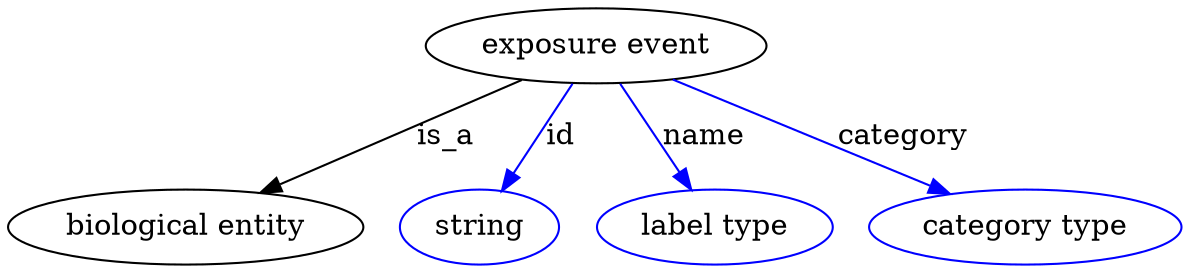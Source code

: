 digraph {
	graph [bb="0,0,459.74,123"];
	node [label="\N"];
	"exposure event"	[height=0.5,
		label="exposure event",
		pos="232.24,105",
		width=1.7693];
	"biological entity"	[height=0.5,
		pos="68.244,18",
		width=1.8957];
	"exposure event" -> "biological entity"	[label=is_a,
		lp="171.24,61.5",
		pos="e,97.863,34.351 202.92,88.804 176.15,74.929 136.39,54.322 107.01,39.092"];
	id	[color=blue,
		height=0.5,
		label=string,
		pos="185.24,18",
		width=0.84854];
	"exposure event" -> id	[color=blue,
		label=id,
		lp="217.74,61.5",
		pos="e,194.26,35.31 222.73,86.799 215.98,74.58 206.8,57.976 199.21,44.257",
		style=solid];
	name	[color=blue,
		height=0.5,
		label="label type",
		pos="279.24,18",
		width=1.2638];
	"exposure event" -> name	[color=blue,
		label=name,
		lp="274.74,61.5",
		pos="e,269.91,35.885 241.76,86.799 248.42,74.738 257.46,58.403 264.98,44.79",
		style=solid];
	category	[color=blue,
		height=0.5,
		label="category type",
		pos="401.24,18",
		width=1.6249];
	"exposure event" -> category	[color=blue,
		label=category,
		lp="350.74,61.5",
		pos="e,372,33.708 262.07,88.999 290.15,74.876 332.35,53.651 362.92,38.277",
		style=solid];
}
